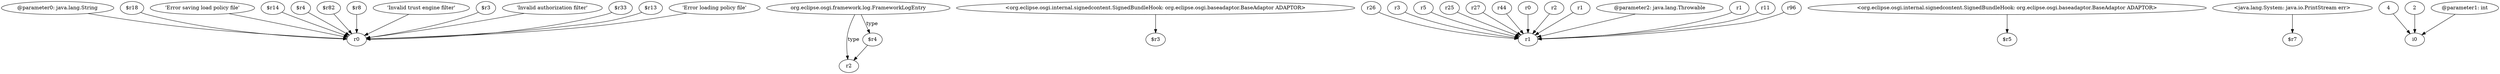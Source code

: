 digraph g {
0[label="@parameter0: java.lang.String"]
1[label="r0"]
0->1[label=""]
2[label="org.eclipse.osgi.framework.log.FrameworkLogEntry"]
3[label="r2"]
2->3[label="type"]
4[label="$r18"]
4->1[label=""]
5[label="'Error saving load policy file'"]
5->1[label=""]
6[label="<org.eclipse.osgi.internal.signedcontent.SignedBundleHook: org.eclipse.osgi.baseadaptor.BaseAdaptor ADAPTOR>"]
7[label="$r3"]
6->7[label=""]
8[label="$r14"]
8->1[label=""]
9[label="r26"]
10[label="r1"]
9->10[label=""]
11[label="r3"]
11->10[label=""]
12[label="r5"]
12->10[label=""]
13[label="r25"]
13->10[label=""]
14[label="r27"]
14->10[label=""]
15[label="$r4"]
15->1[label=""]
16[label="$r82"]
16->1[label=""]
17[label="$r8"]
17->1[label=""]
18[label="'Invalid trust engine filter'"]
18->1[label=""]
19[label="$r4"]
19->3[label=""]
20[label="r44"]
20->10[label=""]
2->19[label="type"]
21[label="<org.eclipse.osgi.internal.signedcontent.SignedBundleHook: org.eclipse.osgi.baseadaptor.BaseAdaptor ADAPTOR>"]
22[label="$r5"]
21->22[label=""]
23[label="<java.lang.System: java.io.PrintStream err>"]
24[label="$r7"]
23->24[label=""]
25[label="$r3"]
25->1[label=""]
26[label="4"]
27[label="i0"]
26->27[label=""]
28[label="'Invalid authorization filter'"]
28->1[label=""]
29[label="2"]
29->27[label=""]
30[label="r0"]
30->10[label=""]
31[label="r2"]
31->10[label=""]
32[label="r1"]
32->10[label=""]
33[label="$r33"]
33->1[label=""]
34[label="$r13"]
34->1[label=""]
35[label="@parameter1: int"]
35->27[label=""]
36[label="@parameter2: java.lang.Throwable"]
36->10[label=""]
37[label="r1"]
37->10[label=""]
38[label="r11"]
38->10[label=""]
39[label="'Error loading policy file'"]
39->1[label=""]
40[label="r96"]
40->10[label=""]
}